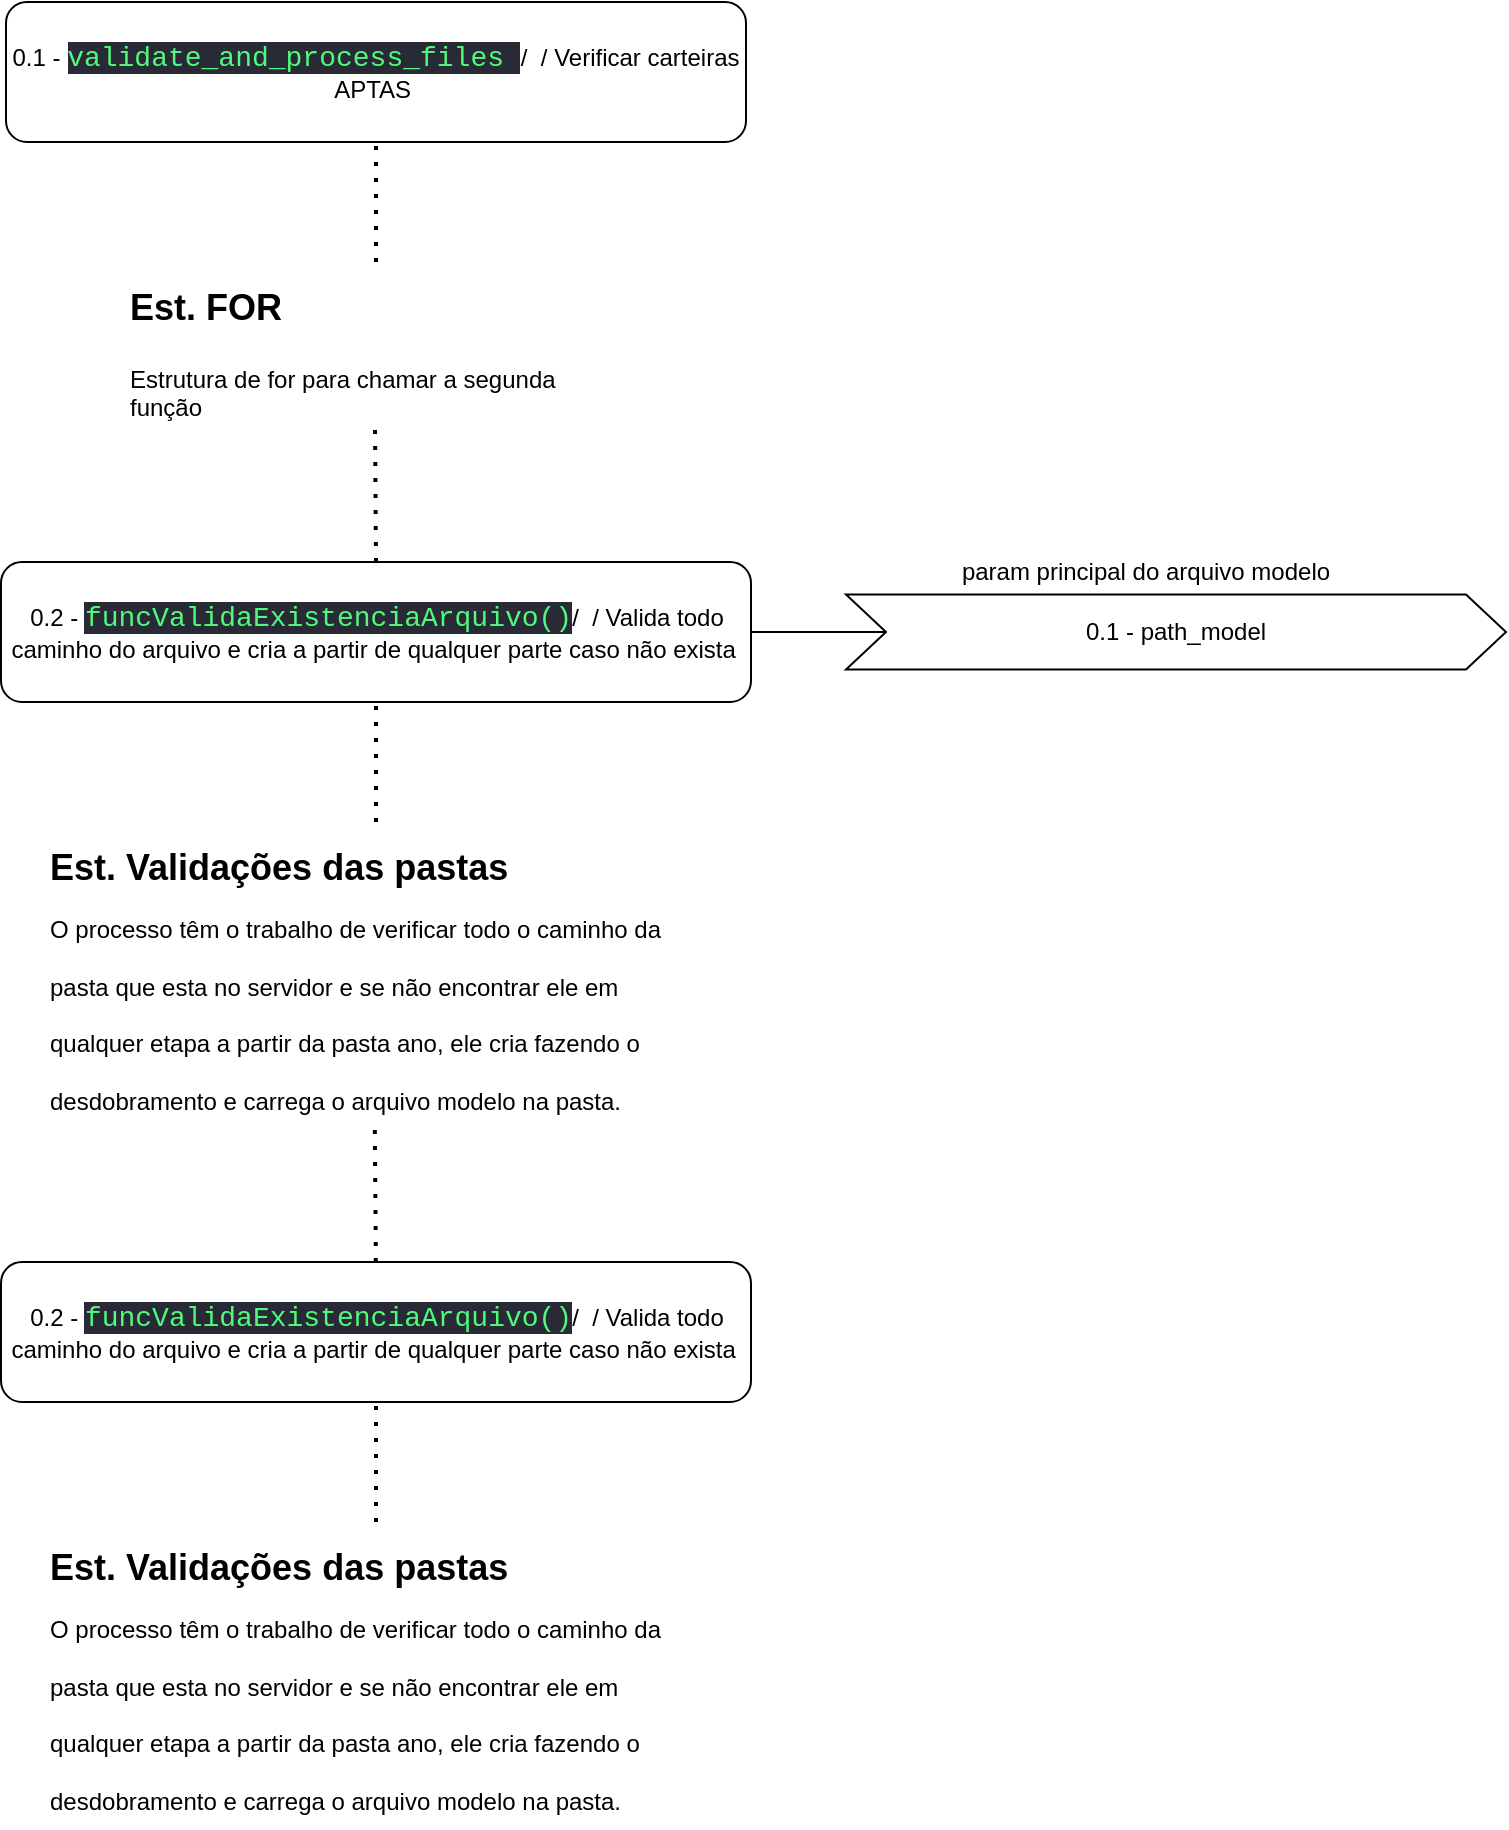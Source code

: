 <mxfile version="26.0.4">
  <diagram name="Página-1" id="y5NAVc2xeaM1P2tufu4E">
    <mxGraphModel dx="1711" dy="725" grid="1" gridSize="10" guides="1" tooltips="1" connect="1" arrows="1" fold="1" page="1" pageScale="1" pageWidth="827" pageHeight="1169" math="0" shadow="0">
      <root>
        <mxCell id="0" />
        <mxCell id="1" parent="0" />
        <mxCell id="FO1UdY6e216xbBTGuPkw-1" value="0.1 -&amp;nbsp;&lt;span style=&quot;color: rgb(80, 250, 123); background-color: rgb(40, 42, 54); font-family: Consolas, &amp;quot;Courier New&amp;quot;, monospace; font-size: 14px; white-space: pre;&quot;&gt;validate_and_process_files &lt;/span&gt;&lt;span style=&quot;background-color: transparent; color: light-dark(rgb(0, 0, 0), rgb(255, 255, 255));&quot;&gt;/&amp;nbsp; / Verificar carteiras APTAS&amp;nbsp;&lt;/span&gt;" style="rounded=1;whiteSpace=wrap;html=1;" parent="1" vertex="1">
          <mxGeometry x="70" y="120" width="370" height="70" as="geometry" />
        </mxCell>
        <mxCell id="FO1UdY6e216xbBTGuPkw-4" value="0.2 -&amp;nbsp;&lt;span style=&quot;color: rgb(80, 250, 123); background-color: rgb(40, 42, 54); font-family: Consolas, &amp;quot;Courier New&amp;quot;, monospace; font-size: 14px; white-space: pre;&quot;&gt;funcValidaExistenciaArquivo()&lt;/span&gt;&lt;span style=&quot;background-color: transparent; color: light-dark(rgb(0, 0, 0), rgb(255, 255, 255));&quot;&gt;/&amp;nbsp; / Valida todo caminho do arquivo e cria a partir de qualquer parte caso não exista&amp;nbsp;&lt;/span&gt;" style="rounded=1;whiteSpace=wrap;html=1;" parent="1" vertex="1">
          <mxGeometry x="67.5" y="400" width="375" height="70" as="geometry" />
        </mxCell>
        <mxCell id="FO1UdY6e216xbBTGuPkw-6" value="&lt;h1 style=&quot;margin-top: 0px;&quot;&gt;&lt;font style=&quot;font-size: 18px;&quot;&gt;Est. FOR&lt;/font&gt;&lt;/h1&gt;&lt;p&gt;Estrutura de for para chamar a segunda função&lt;/p&gt;" style="text;html=1;whiteSpace=wrap;overflow=hidden;rounded=0;" parent="1" vertex="1">
          <mxGeometry x="130" y="250" width="250" height="80" as="geometry" />
        </mxCell>
        <mxCell id="FO1UdY6e216xbBTGuPkw-7" value="" style="endArrow=none;dashed=1;html=1;dashPattern=1 3;strokeWidth=2;rounded=0;entryX=0.5;entryY=1;entryDx=0;entryDy=0;" parent="1" source="FO1UdY6e216xbBTGuPkw-6" target="FO1UdY6e216xbBTGuPkw-1" edge="1">
          <mxGeometry width="50" height="50" relative="1" as="geometry">
            <mxPoint x="240" y="280" as="sourcePoint" />
            <mxPoint x="290" y="230" as="targetPoint" />
          </mxGeometry>
        </mxCell>
        <mxCell id="FO1UdY6e216xbBTGuPkw-8" value="" style="endArrow=none;dashed=1;html=1;dashPattern=1 3;strokeWidth=2;rounded=0;entryX=0.5;entryY=1;entryDx=0;entryDy=0;exitX=0.5;exitY=0;exitDx=0;exitDy=0;" parent="1" source="FO1UdY6e216xbBTGuPkw-4" edge="1">
          <mxGeometry width="50" height="50" relative="1" as="geometry">
            <mxPoint x="255" y="370" as="sourcePoint" />
            <mxPoint x="254.5" y="330" as="targetPoint" />
          </mxGeometry>
        </mxCell>
        <mxCell id="TflRfvm7-37xFD4w6StB-3" value="&lt;h1 style=&quot;margin-top: 0px;&quot;&gt;&lt;font style=&quot;font-size: 18px;&quot;&gt;Est. Validações das pastas&lt;br&gt;&lt;/font&gt;&lt;span style=&quot;background-color: transparent; color: light-dark(rgb(0, 0, 0), rgb(255, 255, 255)); font-size: 12px; font-weight: normal;&quot;&gt;O processo têm o trabalho de verificar todo o caminho da pasta que esta no servidor e se não encontrar ele em qualquer etapa a partir da pasta ano, ele cria fazendo o desdobramento e carrega o arquivo modelo na pasta.&lt;/span&gt;&lt;/h1&gt;" style="text;html=1;whiteSpace=wrap;overflow=hidden;rounded=0;" vertex="1" parent="1">
          <mxGeometry x="90" y="530" width="330" height="150" as="geometry" />
        </mxCell>
        <mxCell id="TflRfvm7-37xFD4w6StB-4" value="" style="endArrow=none;dashed=1;html=1;dashPattern=1 3;strokeWidth=2;rounded=0;entryX=0.5;entryY=1;entryDx=0;entryDy=0;" edge="1" parent="1" source="TflRfvm7-37xFD4w6StB-3">
          <mxGeometry width="50" height="50" relative="1" as="geometry">
            <mxPoint x="240" y="560" as="sourcePoint" />
            <mxPoint x="255" y="470" as="targetPoint" />
          </mxGeometry>
        </mxCell>
        <mxCell id="TflRfvm7-37xFD4w6StB-5" value="" style="endArrow=none;dashed=1;html=1;dashPattern=1 3;strokeWidth=2;rounded=0;entryX=0.5;entryY=1;entryDx=0;entryDy=0;exitX=0.5;exitY=0;exitDx=0;exitDy=0;" edge="1" parent="1">
          <mxGeometry width="50" height="50" relative="1" as="geometry">
            <mxPoint x="254.87" y="750" as="sourcePoint" />
            <mxPoint x="254.37" y="680" as="targetPoint" />
            <Array as="points">
              <mxPoint x="254.87" y="740" />
            </Array>
          </mxGeometry>
        </mxCell>
        <mxCell id="TflRfvm7-37xFD4w6StB-6" value="" style="endArrow=none;html=1;rounded=0;exitX=1;exitY=0.5;exitDx=0;exitDy=0;" edge="1" parent="1" source="FO1UdY6e216xbBTGuPkw-4">
          <mxGeometry width="50" height="50" relative="1" as="geometry">
            <mxPoint x="500" y="500" as="sourcePoint" />
            <mxPoint x="510" y="435" as="targetPoint" />
          </mxGeometry>
        </mxCell>
        <mxCell id="TflRfvm7-37xFD4w6StB-7" value="0.1 - path_model" style="shape=step;perimeter=stepPerimeter;whiteSpace=wrap;html=1;fixedSize=1;" vertex="1" parent="1">
          <mxGeometry x="490" y="416.25" width="330" height="37.5" as="geometry" />
        </mxCell>
        <mxCell id="TflRfvm7-37xFD4w6StB-8" value="param principal do arquivo modelo" style="text;html=1;align=center;verticalAlign=middle;whiteSpace=wrap;rounded=0;" vertex="1" parent="1">
          <mxGeometry x="480" y="390" width="320" height="30" as="geometry" />
        </mxCell>
        <mxCell id="TflRfvm7-37xFD4w6StB-9" value="0.2 -&amp;nbsp;&lt;span style=&quot;color: rgb(80, 250, 123); background-color: rgb(40, 42, 54); font-family: Consolas, &amp;quot;Courier New&amp;quot;, monospace; font-size: 14px; white-space: pre;&quot;&gt;funcValidaExistenciaArquivo()&lt;/span&gt;&lt;span style=&quot;background-color: transparent; color: light-dark(rgb(0, 0, 0), rgb(255, 255, 255));&quot;&gt;/&amp;nbsp; / Valida todo caminho do arquivo e cria a partir de qualquer parte caso não exista&amp;nbsp;&lt;/span&gt;" style="rounded=1;whiteSpace=wrap;html=1;" vertex="1" parent="1">
          <mxGeometry x="67.5" y="750" width="375" height="70" as="geometry" />
        </mxCell>
        <mxCell id="TflRfvm7-37xFD4w6StB-10" value="&lt;h1 style=&quot;margin-top: 0px;&quot;&gt;&lt;font style=&quot;font-size: 18px;&quot;&gt;Est. Validações das pastas&lt;br&gt;&lt;/font&gt;&lt;span style=&quot;background-color: transparent; color: light-dark(rgb(0, 0, 0), rgb(255, 255, 255)); font-size: 12px; font-weight: normal;&quot;&gt;O processo têm o trabalho de verificar todo o caminho da pasta que esta no servidor e se não encontrar ele em qualquer etapa a partir da pasta ano, ele cria fazendo o desdobramento e carrega o arquivo modelo na pasta.&lt;/span&gt;&lt;/h1&gt;" style="text;html=1;whiteSpace=wrap;overflow=hidden;rounded=0;" vertex="1" parent="1">
          <mxGeometry x="90" y="880" width="330" height="150" as="geometry" />
        </mxCell>
        <mxCell id="TflRfvm7-37xFD4w6StB-11" value="" style="endArrow=none;dashed=1;html=1;dashPattern=1 3;strokeWidth=2;rounded=0;entryX=0.5;entryY=1;entryDx=0;entryDy=0;" edge="1" parent="1" source="TflRfvm7-37xFD4w6StB-10">
          <mxGeometry width="50" height="50" relative="1" as="geometry">
            <mxPoint x="240" y="910" as="sourcePoint" />
            <mxPoint x="255" y="820" as="targetPoint" />
          </mxGeometry>
        </mxCell>
      </root>
    </mxGraphModel>
  </diagram>
</mxfile>

